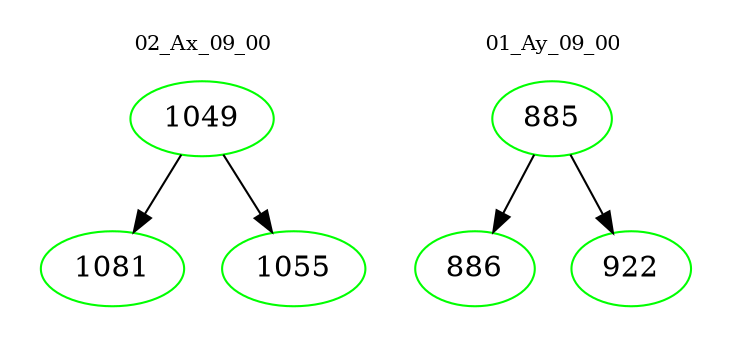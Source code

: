 digraph{
subgraph cluster_0 {
color = white
label = "02_Ax_09_00";
fontsize=10;
T0_1049 [label="1049", color="green"]
T0_1049 -> T0_1081 [color="black"]
T0_1081 [label="1081", color="green"]
T0_1049 -> T0_1055 [color="black"]
T0_1055 [label="1055", color="green"]
}
subgraph cluster_1 {
color = white
label = "01_Ay_09_00";
fontsize=10;
T1_885 [label="885", color="green"]
T1_885 -> T1_886 [color="black"]
T1_886 [label="886", color="green"]
T1_885 -> T1_922 [color="black"]
T1_922 [label="922", color="green"]
}
}
